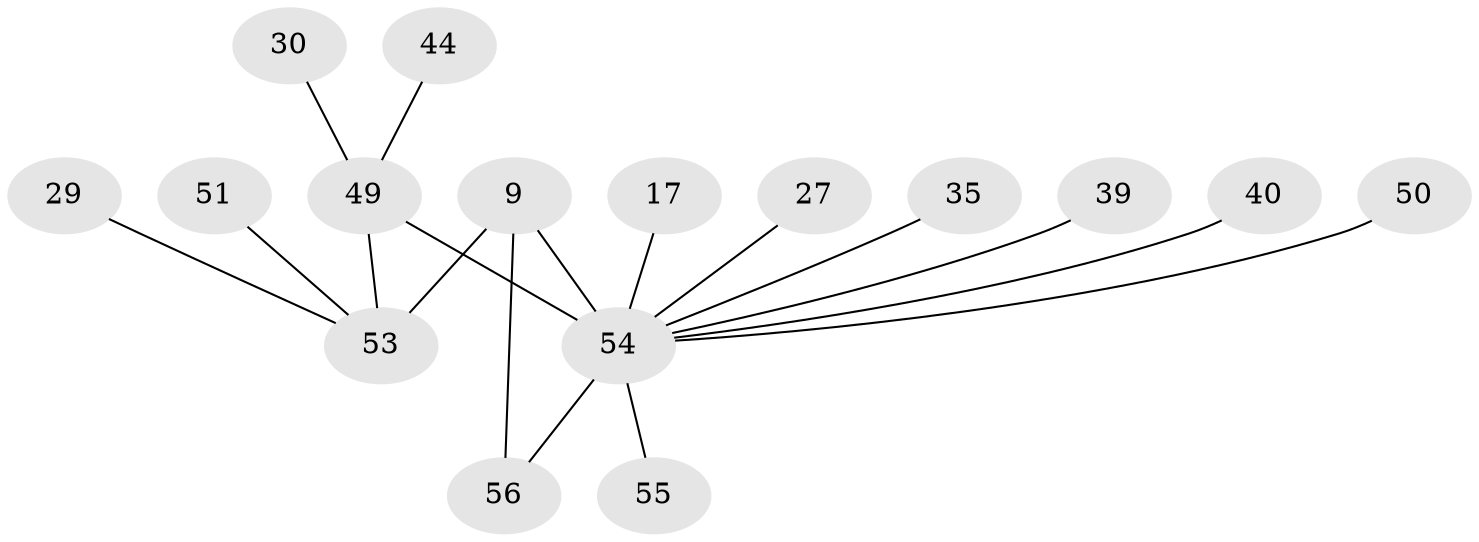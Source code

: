 // original degree distribution, {2: 0.32142857142857145, 6: 0.07142857142857142, 3: 0.23214285714285715, 4: 0.07142857142857142, 5: 0.017857142857142856, 1: 0.2857142857142857}
// Generated by graph-tools (version 1.1) at 2025/46/03/04/25 21:46:08]
// undirected, 16 vertices, 17 edges
graph export_dot {
graph [start="1"]
  node [color=gray90,style=filled];
  9 [super="+4+3"];
  17;
  27;
  29;
  30;
  35;
  39 [super="+33"];
  40;
  44;
  49 [super="+45+42"];
  50;
  51;
  53 [super="+47+18+26"];
  54 [super="+20+38+34+48"];
  55;
  56 [super="+41+24+25+37+46+52"];
  9 -- 56 [weight=2];
  9 -- 53 [weight=3];
  9 -- 54 [weight=4];
  17 -- 54;
  27 -- 54;
  29 -- 53;
  30 -- 49;
  35 -- 54;
  39 -- 54 [weight=2];
  40 -- 54;
  44 -- 49;
  49 -- 53;
  49 -- 54 [weight=5];
  50 -- 54;
  51 -- 53;
  54 -- 55;
  54 -- 56;
}
